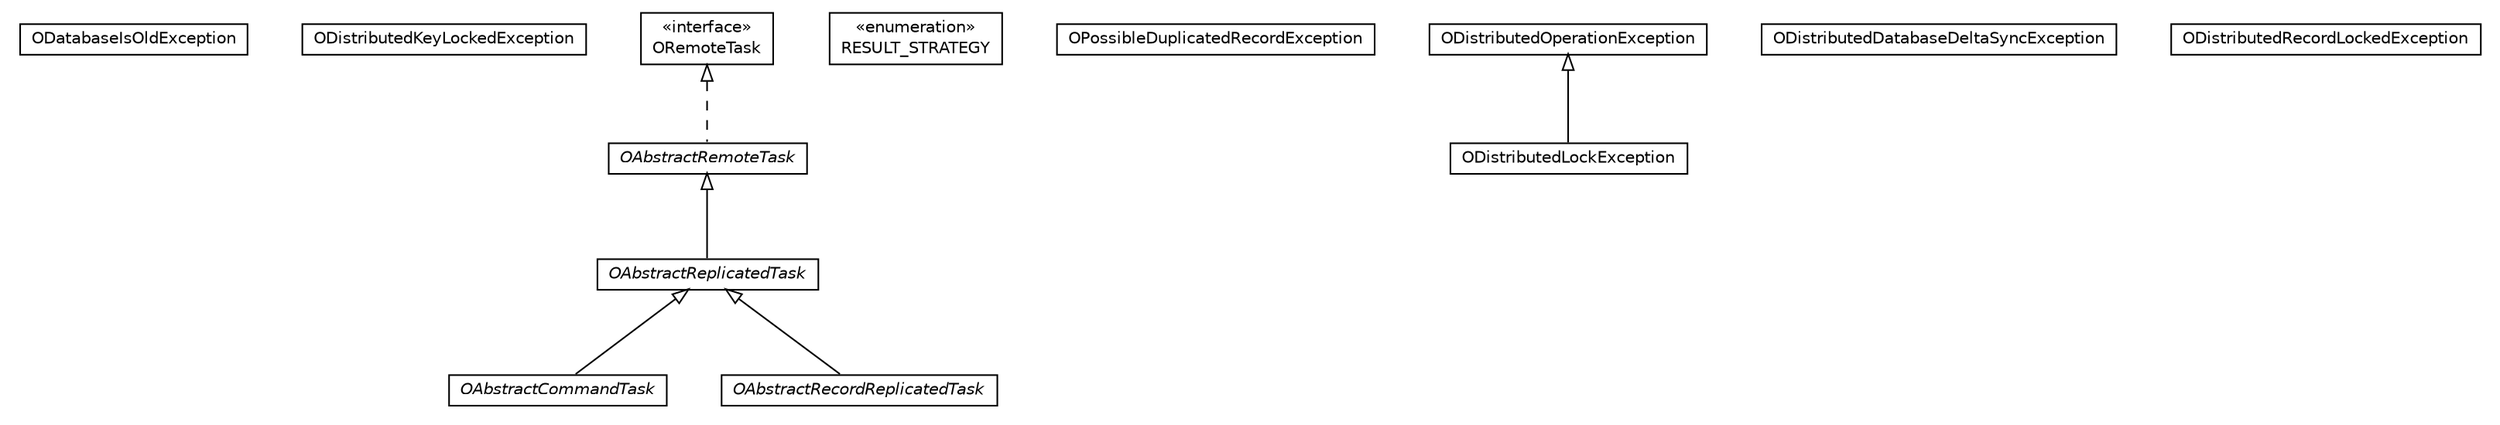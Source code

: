 #!/usr/local/bin/dot
#
# Class diagram 
# Generated by UMLGraph version R5_6-24-gf6e263 (http://www.umlgraph.org/)
#

digraph G {
	edge [fontname="Helvetica",fontsize=10,labelfontname="Helvetica",labelfontsize=10];
	node [fontname="Helvetica",fontsize=10,shape=plaintext];
	nodesep=0.25;
	ranksep=0.5;
	// com.orientechnologies.orient.server.distributed.task.ODatabaseIsOldException
	c535239 [label=<<table title="com.orientechnologies.orient.server.distributed.task.ODatabaseIsOldException" border="0" cellborder="1" cellspacing="0" cellpadding="2" port="p" href="./ODatabaseIsOldException.html">
		<tr><td><table border="0" cellspacing="0" cellpadding="1">
<tr><td align="center" balign="center"> ODatabaseIsOldException </td></tr>
		</table></td></tr>
		</table>>, URL="./ODatabaseIsOldException.html", fontname="Helvetica", fontcolor="black", fontsize=10.0];
	// com.orientechnologies.orient.server.distributed.task.ODistributedKeyLockedException
	c535240 [label=<<table title="com.orientechnologies.orient.server.distributed.task.ODistributedKeyLockedException" border="0" cellborder="1" cellspacing="0" cellpadding="2" port="p" href="./ODistributedKeyLockedException.html">
		<tr><td><table border="0" cellspacing="0" cellpadding="1">
<tr><td align="center" balign="center"> ODistributedKeyLockedException </td></tr>
		</table></td></tr>
		</table>>, URL="./ODistributedKeyLockedException.html", fontname="Helvetica", fontcolor="black", fontsize=10.0];
	// com.orientechnologies.orient.server.distributed.task.OAbstractCommandTask
	c535241 [label=<<table title="com.orientechnologies.orient.server.distributed.task.OAbstractCommandTask" border="0" cellborder="1" cellspacing="0" cellpadding="2" port="p" href="./OAbstractCommandTask.html">
		<tr><td><table border="0" cellspacing="0" cellpadding="1">
<tr><td align="center" balign="center"><font face="Helvetica-Oblique"> OAbstractCommandTask </font></td></tr>
		</table></td></tr>
		</table>>, URL="./OAbstractCommandTask.html", fontname="Helvetica", fontcolor="black", fontsize=10.0];
	// com.orientechnologies.orient.server.distributed.task.ORemoteTask
	c535242 [label=<<table title="com.orientechnologies.orient.server.distributed.task.ORemoteTask" border="0" cellborder="1" cellspacing="0" cellpadding="2" port="p" href="./ORemoteTask.html">
		<tr><td><table border="0" cellspacing="0" cellpadding="1">
<tr><td align="center" balign="center"> &#171;interface&#187; </td></tr>
<tr><td align="center" balign="center"> ORemoteTask </td></tr>
		</table></td></tr>
		</table>>, URL="./ORemoteTask.html", fontname="Helvetica", fontcolor="black", fontsize=10.0];
	// com.orientechnologies.orient.server.distributed.task.ORemoteTask.RESULT_STRATEGY
	c535243 [label=<<table title="com.orientechnologies.orient.server.distributed.task.ORemoteTask.RESULT_STRATEGY" border="0" cellborder="1" cellspacing="0" cellpadding="2" port="p" href="./ORemoteTask.RESULT_STRATEGY.html">
		<tr><td><table border="0" cellspacing="0" cellpadding="1">
<tr><td align="center" balign="center"> &#171;enumeration&#187; </td></tr>
<tr><td align="center" balign="center"> RESULT_STRATEGY </td></tr>
		</table></td></tr>
		</table>>, URL="./ORemoteTask.RESULT_STRATEGY.html", fontname="Helvetica", fontcolor="black", fontsize=10.0];
	// com.orientechnologies.orient.server.distributed.task.OPossibleDuplicatedRecordException
	c535244 [label=<<table title="com.orientechnologies.orient.server.distributed.task.OPossibleDuplicatedRecordException" border="0" cellborder="1" cellspacing="0" cellpadding="2" port="p" href="./OPossibleDuplicatedRecordException.html">
		<tr><td><table border="0" cellspacing="0" cellpadding="1">
<tr><td align="center" balign="center"> OPossibleDuplicatedRecordException </td></tr>
		</table></td></tr>
		</table>>, URL="./OPossibleDuplicatedRecordException.html", fontname="Helvetica", fontcolor="black", fontsize=10.0];
	// com.orientechnologies.orient.server.distributed.task.ODistributedOperationException
	c535245 [label=<<table title="com.orientechnologies.orient.server.distributed.task.ODistributedOperationException" border="0" cellborder="1" cellspacing="0" cellpadding="2" port="p" href="./ODistributedOperationException.html">
		<tr><td><table border="0" cellspacing="0" cellpadding="1">
<tr><td align="center" balign="center"> ODistributedOperationException </td></tr>
		</table></td></tr>
		</table>>, URL="./ODistributedOperationException.html", fontname="Helvetica", fontcolor="black", fontsize=10.0];
	// com.orientechnologies.orient.server.distributed.task.OAbstractRemoteTask
	c535246 [label=<<table title="com.orientechnologies.orient.server.distributed.task.OAbstractRemoteTask" border="0" cellborder="1" cellspacing="0" cellpadding="2" port="p" href="./OAbstractRemoteTask.html">
		<tr><td><table border="0" cellspacing="0" cellpadding="1">
<tr><td align="center" balign="center"><font face="Helvetica-Oblique"> OAbstractRemoteTask </font></td></tr>
		</table></td></tr>
		</table>>, URL="./OAbstractRemoteTask.html", fontname="Helvetica", fontcolor="black", fontsize=10.0];
	// com.orientechnologies.orient.server.distributed.task.ODistributedDatabaseDeltaSyncException
	c535247 [label=<<table title="com.orientechnologies.orient.server.distributed.task.ODistributedDatabaseDeltaSyncException" border="0" cellborder="1" cellspacing="0" cellpadding="2" port="p" href="./ODistributedDatabaseDeltaSyncException.html">
		<tr><td><table border="0" cellspacing="0" cellpadding="1">
<tr><td align="center" balign="center"> ODistributedDatabaseDeltaSyncException </td></tr>
		</table></td></tr>
		</table>>, URL="./ODistributedDatabaseDeltaSyncException.html", fontname="Helvetica", fontcolor="black", fontsize=10.0];
	// com.orientechnologies.orient.server.distributed.task.ODistributedLockException
	c535248 [label=<<table title="com.orientechnologies.orient.server.distributed.task.ODistributedLockException" border="0" cellborder="1" cellspacing="0" cellpadding="2" port="p" href="./ODistributedLockException.html">
		<tr><td><table border="0" cellspacing="0" cellpadding="1">
<tr><td align="center" balign="center"> ODistributedLockException </td></tr>
		</table></td></tr>
		</table>>, URL="./ODistributedLockException.html", fontname="Helvetica", fontcolor="black", fontsize=10.0];
	// com.orientechnologies.orient.server.distributed.task.ODistributedRecordLockedException
	c535249 [label=<<table title="com.orientechnologies.orient.server.distributed.task.ODistributedRecordLockedException" border="0" cellborder="1" cellspacing="0" cellpadding="2" port="p" href="./ODistributedRecordLockedException.html">
		<tr><td><table border="0" cellspacing="0" cellpadding="1">
<tr><td align="center" balign="center"> ODistributedRecordLockedException </td></tr>
		</table></td></tr>
		</table>>, URL="./ODistributedRecordLockedException.html", fontname="Helvetica", fontcolor="black", fontsize=10.0];
	// com.orientechnologies.orient.server.distributed.task.OAbstractReplicatedTask
	c535250 [label=<<table title="com.orientechnologies.orient.server.distributed.task.OAbstractReplicatedTask" border="0" cellborder="1" cellspacing="0" cellpadding="2" port="p" href="./OAbstractReplicatedTask.html">
		<tr><td><table border="0" cellspacing="0" cellpadding="1">
<tr><td align="center" balign="center"><font face="Helvetica-Oblique"> OAbstractReplicatedTask </font></td></tr>
		</table></td></tr>
		</table>>, URL="./OAbstractReplicatedTask.html", fontname="Helvetica", fontcolor="black", fontsize=10.0];
	// com.orientechnologies.orient.server.distributed.task.OAbstractRecordReplicatedTask
	c535251 [label=<<table title="com.orientechnologies.orient.server.distributed.task.OAbstractRecordReplicatedTask" border="0" cellborder="1" cellspacing="0" cellpadding="2" port="p" href="./OAbstractRecordReplicatedTask.html">
		<tr><td><table border="0" cellspacing="0" cellpadding="1">
<tr><td align="center" balign="center"><font face="Helvetica-Oblique"> OAbstractRecordReplicatedTask </font></td></tr>
		</table></td></tr>
		</table>>, URL="./OAbstractRecordReplicatedTask.html", fontname="Helvetica", fontcolor="black", fontsize=10.0];
	//com.orientechnologies.orient.server.distributed.task.OAbstractCommandTask extends com.orientechnologies.orient.server.distributed.task.OAbstractReplicatedTask
	c535250:p -> c535241:p [dir=back,arrowtail=empty];
	//com.orientechnologies.orient.server.distributed.task.OAbstractRemoteTask implements com.orientechnologies.orient.server.distributed.task.ORemoteTask
	c535242:p -> c535246:p [dir=back,arrowtail=empty,style=dashed];
	//com.orientechnologies.orient.server.distributed.task.ODistributedLockException extends com.orientechnologies.orient.server.distributed.task.ODistributedOperationException
	c535245:p -> c535248:p [dir=back,arrowtail=empty];
	//com.orientechnologies.orient.server.distributed.task.OAbstractReplicatedTask extends com.orientechnologies.orient.server.distributed.task.OAbstractRemoteTask
	c535246:p -> c535250:p [dir=back,arrowtail=empty];
	//com.orientechnologies.orient.server.distributed.task.OAbstractRecordReplicatedTask extends com.orientechnologies.orient.server.distributed.task.OAbstractReplicatedTask
	c535250:p -> c535251:p [dir=back,arrowtail=empty];
}

